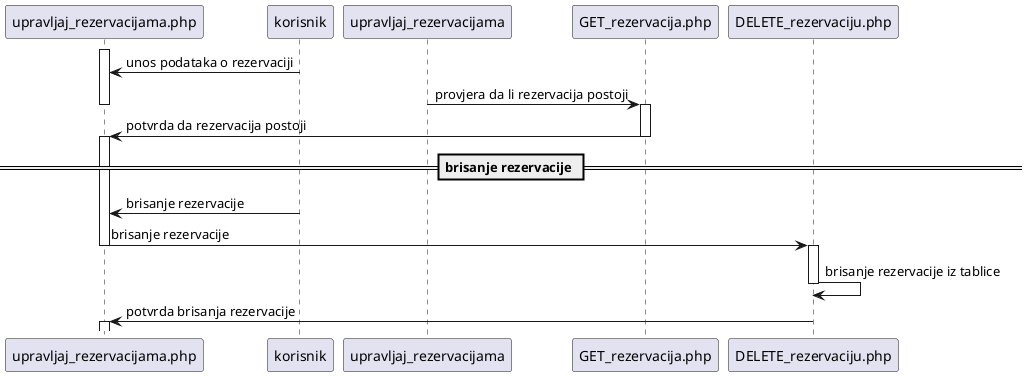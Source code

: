 @startuml Brisanje postojeće rezervacije
activate upravljaj_rezervacijama.php
korisnik -> upravljaj_rezervacijama.php : unos podataka o rezervaciji
upravljaj_rezervacijama -> GET_rezervacija.php : provjera da li rezervacija postoji
deactivate upravljaj_rezervacijama.php
activate GET_rezervacija.php
GET_rezervacija.php -> upravljaj_rezervacijama.php : potvrda da rezervacija postoji
== brisanje rezervacije ==
deactivate GET_rezervacija.php
activate upravljaj_rezervacijama.php
korisnik -> upravljaj_rezervacijama.php : brisanje rezervacije
upravljaj_rezervacijama.php -> DELETE_rezervaciju.php : brisanje rezervacije
deactivate upravljaj_rezervacijama.php
activate DELETE_rezervaciju.php
DELETE_rezervaciju.php -> DELETE_rezervaciju.php : brisanje rezervacije iz tablice
deactivate DELETE_rezervaciju.php
DELETE_rezervaciju.php -> upravljaj_rezervacijama.php : potvrda brisanja rezervacije
activate upravljaj_rezervacijama.php

@enduml